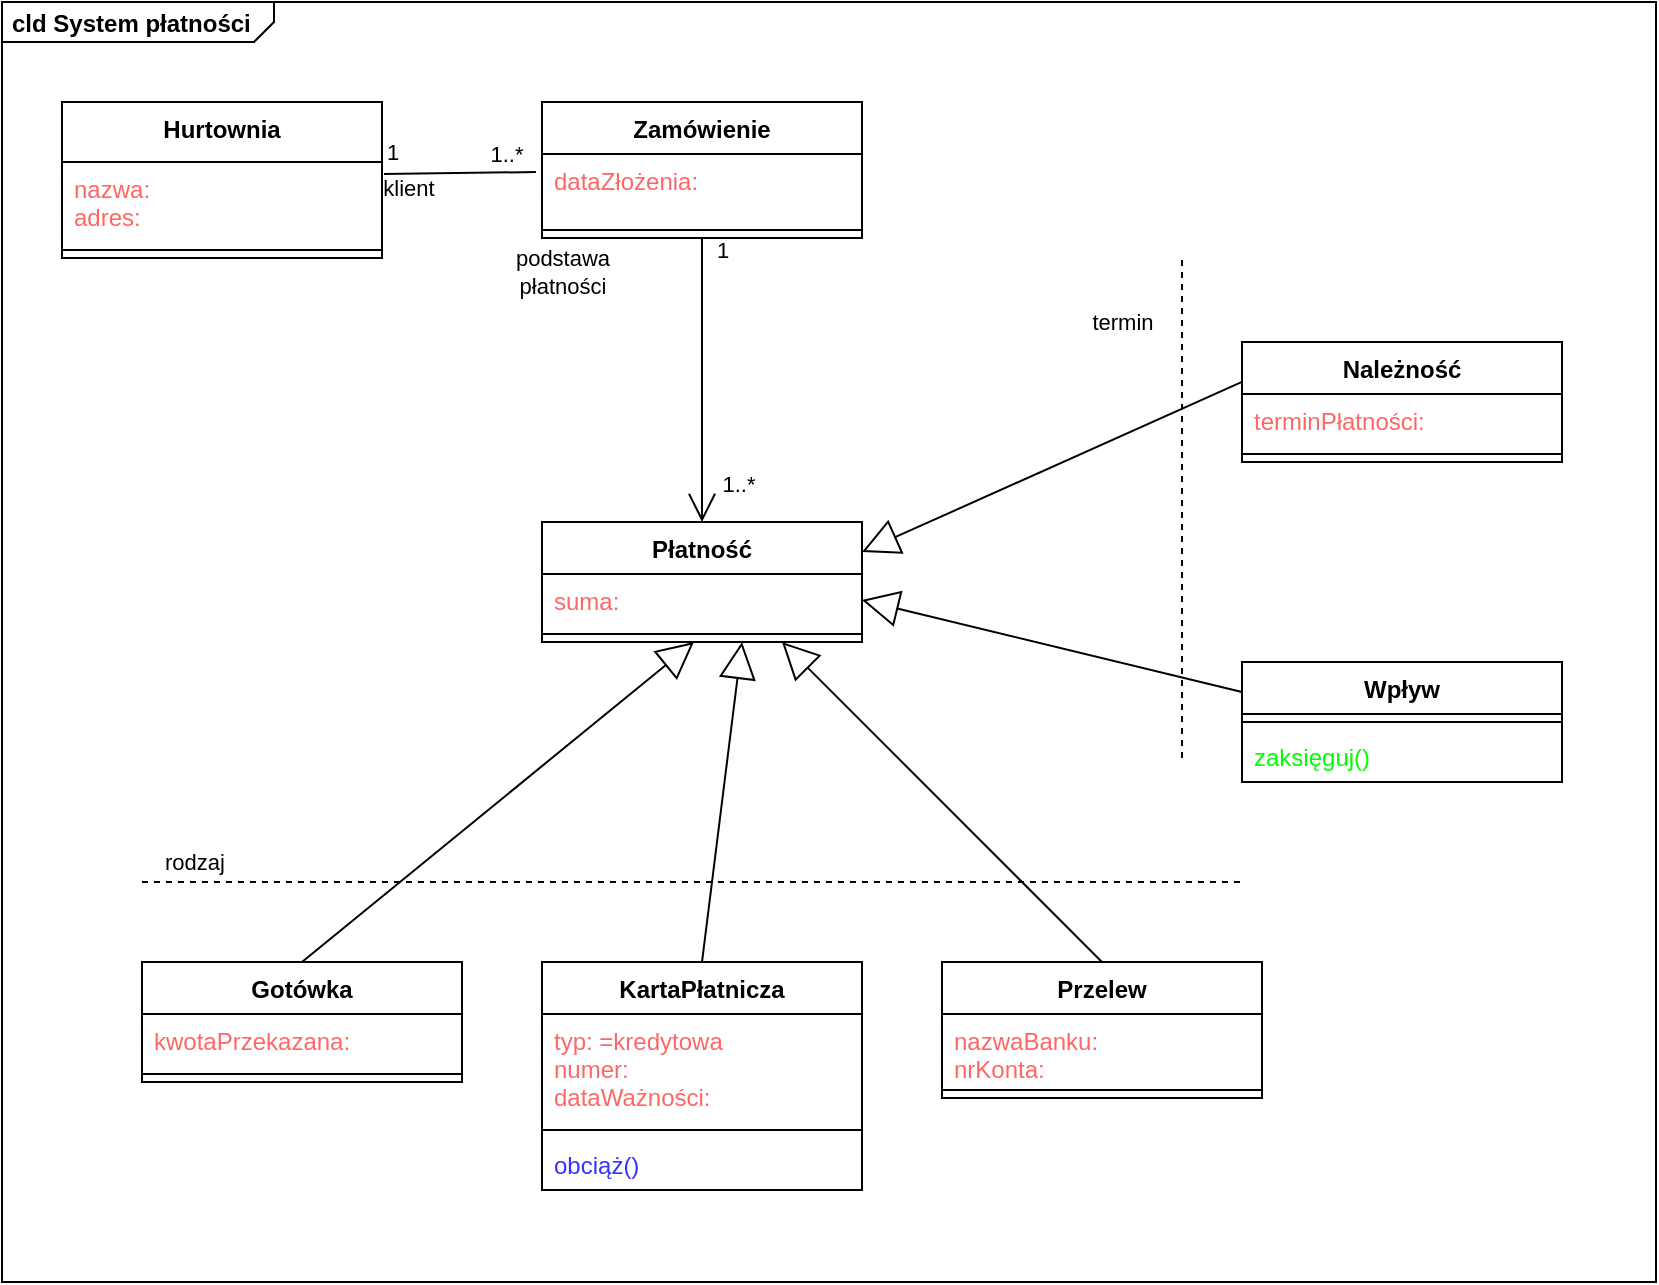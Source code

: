 <mxfile version="13.8.1" type="github">
  <diagram id="C5RBs43oDa-KdzZeNtuy" name="Page-1">
    <mxGraphModel dx="1185" dy="1804" grid="1" gridSize="10" guides="1" tooltips="1" connect="1" arrows="1" fold="1" page="1" pageScale="1" pageWidth="827" pageHeight="1169" math="0" shadow="0">
      <root>
        <mxCell id="WIyWlLk6GJQsqaUBKTNV-0" />
        <mxCell id="WIyWlLk6GJQsqaUBKTNV-1" parent="WIyWlLk6GJQsqaUBKTNV-0" />
        <mxCell id="42xPKJcxn0MM1JiC0Tld-5" value="&lt;p style=&quot;margin: 0px ; margin-top: 4px ; margin-left: 5px ; text-align: left&quot;&gt;&lt;b&gt;cld System płatności&lt;/b&gt;&lt;/p&gt;" style="html=1;shape=mxgraph.sysml.package;overflow=fill;labelX=136;align=left;spacingLeft=5;verticalAlign=top;spacingTop=-3;" vertex="1" parent="WIyWlLk6GJQsqaUBKTNV-1">
          <mxGeometry y="-10" width="827" height="640" as="geometry" />
        </mxCell>
        <mxCell id="42xPKJcxn0MM1JiC0Tld-1" value="Hurtownia" style="swimlane;fontStyle=1;align=center;verticalAlign=top;childLayout=stackLayout;horizontal=1;startSize=30;horizontalStack=0;resizeParent=1;resizeParentMax=0;resizeLast=0;collapsible=1;marginBottom=0;" vertex="1" parent="WIyWlLk6GJQsqaUBKTNV-1">
          <mxGeometry x="30" y="40" width="160" height="78" as="geometry" />
        </mxCell>
        <mxCell id="42xPKJcxn0MM1JiC0Tld-2" value="nazwa:&#xa;adres:" style="text;strokeColor=none;fillColor=none;align=left;verticalAlign=top;spacingLeft=4;spacingRight=4;overflow=hidden;rotatable=0;points=[[0,0.5],[1,0.5]];portConstraint=eastwest;fontColor=#FF6666;" vertex="1" parent="42xPKJcxn0MM1JiC0Tld-1">
          <mxGeometry y="30" width="160" height="40" as="geometry" />
        </mxCell>
        <mxCell id="42xPKJcxn0MM1JiC0Tld-3" value="" style="line;strokeWidth=1;fillColor=none;align=left;verticalAlign=middle;spacingTop=-1;spacingLeft=3;spacingRight=3;rotatable=0;labelPosition=right;points=[];portConstraint=eastwest;" vertex="1" parent="42xPKJcxn0MM1JiC0Tld-1">
          <mxGeometry y="70" width="160" height="8" as="geometry" />
        </mxCell>
        <mxCell id="42xPKJcxn0MM1JiC0Tld-38" value="Należność" style="swimlane;fontStyle=1;align=center;verticalAlign=top;childLayout=stackLayout;horizontal=1;startSize=26;horizontalStack=0;resizeParent=1;resizeParentMax=0;resizeLast=0;collapsible=1;marginBottom=0;" vertex="1" parent="WIyWlLk6GJQsqaUBKTNV-1">
          <mxGeometry x="620" y="160" width="160" height="60" as="geometry" />
        </mxCell>
        <mxCell id="42xPKJcxn0MM1JiC0Tld-39" value="terminPłatności:" style="text;strokeColor=none;fillColor=none;align=left;verticalAlign=top;spacingLeft=4;spacingRight=4;overflow=hidden;rotatable=0;points=[[0,0.5],[1,0.5]];portConstraint=eastwest;fontColor=#FF6666;" vertex="1" parent="42xPKJcxn0MM1JiC0Tld-38">
          <mxGeometry y="26" width="160" height="26" as="geometry" />
        </mxCell>
        <mxCell id="42xPKJcxn0MM1JiC0Tld-40" value="" style="line;strokeWidth=1;fillColor=none;align=left;verticalAlign=middle;spacingTop=-1;spacingLeft=3;spacingRight=3;rotatable=0;labelPosition=right;points=[];portConstraint=eastwest;" vertex="1" parent="42xPKJcxn0MM1JiC0Tld-38">
          <mxGeometry y="52" width="160" height="8" as="geometry" />
        </mxCell>
        <mxCell id="42xPKJcxn0MM1JiC0Tld-34" value="Wpływ" style="swimlane;fontStyle=1;align=center;verticalAlign=top;childLayout=stackLayout;horizontal=1;startSize=26;horizontalStack=0;resizeParent=1;resizeParentMax=0;resizeLast=0;collapsible=1;marginBottom=0;" vertex="1" parent="WIyWlLk6GJQsqaUBKTNV-1">
          <mxGeometry x="620" y="320" width="160" height="60" as="geometry" />
        </mxCell>
        <mxCell id="42xPKJcxn0MM1JiC0Tld-36" value="" style="line;strokeWidth=1;fillColor=none;align=left;verticalAlign=middle;spacingTop=-1;spacingLeft=3;spacingRight=3;rotatable=0;labelPosition=right;points=[];portConstraint=eastwest;" vertex="1" parent="42xPKJcxn0MM1JiC0Tld-34">
          <mxGeometry y="26" width="160" height="8" as="geometry" />
        </mxCell>
        <mxCell id="42xPKJcxn0MM1JiC0Tld-37" value="zaksięguj()" style="text;strokeColor=none;fillColor=none;align=left;verticalAlign=top;spacingLeft=4;spacingRight=4;overflow=hidden;rotatable=0;points=[[0,0.5],[1,0.5]];portConstraint=eastwest;fontColor=#00FF00;" vertex="1" parent="42xPKJcxn0MM1JiC0Tld-34">
          <mxGeometry y="34" width="160" height="26" as="geometry" />
        </mxCell>
        <mxCell id="42xPKJcxn0MM1JiC0Tld-60" value="" style="endArrow=none;dashed=1;html=1;" edge="1" parent="WIyWlLk6GJQsqaUBKTNV-1">
          <mxGeometry width="50" height="50" relative="1" as="geometry">
            <mxPoint x="590" y="368" as="sourcePoint" />
            <mxPoint x="590" y="118" as="targetPoint" />
          </mxGeometry>
        </mxCell>
        <mxCell id="42xPKJcxn0MM1JiC0Tld-84" value="termin" style="edgeLabel;html=1;align=center;verticalAlign=middle;resizable=0;points=[];fontColor=#000000;" vertex="1" connectable="0" parent="42xPKJcxn0MM1JiC0Tld-60">
          <mxGeometry x="0.72" relative="1" as="geometry">
            <mxPoint x="-30" y="-3" as="offset" />
          </mxGeometry>
        </mxCell>
        <mxCell id="42xPKJcxn0MM1JiC0Tld-63" value="" style="endArrow=block;endSize=16;endFill=0;html=1;entryX=0.475;entryY=1;entryDx=0;entryDy=0;entryPerimeter=0;exitX=0.5;exitY=0;exitDx=0;exitDy=0;" edge="1" parent="WIyWlLk6GJQsqaUBKTNV-1" source="42xPKJcxn0MM1JiC0Tld-22" target="42xPKJcxn0MM1JiC0Tld-19">
          <mxGeometry width="160" relative="1" as="geometry">
            <mxPoint x="150" y="469" as="sourcePoint" />
            <mxPoint x="340" y="310" as="targetPoint" />
          </mxGeometry>
        </mxCell>
        <mxCell id="42xPKJcxn0MM1JiC0Tld-22" value="Gotówka" style="swimlane;fontStyle=1;align=center;verticalAlign=top;childLayout=stackLayout;horizontal=1;startSize=26;horizontalStack=0;resizeParent=1;resizeParentMax=0;resizeLast=0;collapsible=1;marginBottom=0;" vertex="1" parent="WIyWlLk6GJQsqaUBKTNV-1">
          <mxGeometry x="70" y="470" width="160" height="60" as="geometry" />
        </mxCell>
        <mxCell id="42xPKJcxn0MM1JiC0Tld-23" value="kwotaPrzekazana:" style="text;strokeColor=none;fillColor=none;align=left;verticalAlign=top;spacingLeft=4;spacingRight=4;overflow=hidden;rotatable=0;points=[[0,0.5],[1,0.5]];portConstraint=eastwest;fontColor=#FF6666;" vertex="1" parent="42xPKJcxn0MM1JiC0Tld-22">
          <mxGeometry y="26" width="160" height="26" as="geometry" />
        </mxCell>
        <mxCell id="42xPKJcxn0MM1JiC0Tld-24" value="" style="line;strokeWidth=1;fillColor=none;align=left;verticalAlign=middle;spacingTop=-1;spacingLeft=3;spacingRight=3;rotatable=0;labelPosition=right;points=[];portConstraint=eastwest;" vertex="1" parent="42xPKJcxn0MM1JiC0Tld-22">
          <mxGeometry y="52" width="160" height="8" as="geometry" />
        </mxCell>
        <mxCell id="42xPKJcxn0MM1JiC0Tld-30" value="Przelew" style="swimlane;fontStyle=1;align=center;verticalAlign=top;childLayout=stackLayout;horizontal=1;startSize=26;horizontalStack=0;resizeParent=1;resizeParentMax=0;resizeLast=0;collapsible=1;marginBottom=0;" vertex="1" parent="WIyWlLk6GJQsqaUBKTNV-1">
          <mxGeometry x="470" y="470" width="160" height="68" as="geometry" />
        </mxCell>
        <mxCell id="42xPKJcxn0MM1JiC0Tld-31" value="nazwaBanku:&#xa;nrKonta:" style="text;strokeColor=none;fillColor=none;align=left;verticalAlign=top;spacingLeft=4;spacingRight=4;overflow=hidden;rotatable=0;points=[[0,0.5],[1,0.5]];portConstraint=eastwest;fontColor=#FF6666;" vertex="1" parent="42xPKJcxn0MM1JiC0Tld-30">
          <mxGeometry y="26" width="160" height="34" as="geometry" />
        </mxCell>
        <mxCell id="42xPKJcxn0MM1JiC0Tld-32" value="" style="line;strokeWidth=1;fillColor=none;align=left;verticalAlign=middle;spacingTop=-1;spacingLeft=3;spacingRight=3;rotatable=0;labelPosition=right;points=[];portConstraint=eastwest;" vertex="1" parent="42xPKJcxn0MM1JiC0Tld-30">
          <mxGeometry y="60" width="160" height="8" as="geometry" />
        </mxCell>
        <mxCell id="42xPKJcxn0MM1JiC0Tld-64" value="" style="endArrow=block;endSize=16;endFill=0;html=1;entryX=0.75;entryY=1;entryDx=0;entryDy=0;exitX=0.5;exitY=0;exitDx=0;exitDy=0;" edge="1" parent="WIyWlLk6GJQsqaUBKTNV-1" source="42xPKJcxn0MM1JiC0Tld-30" target="42xPKJcxn0MM1JiC0Tld-17">
          <mxGeometry width="160" relative="1" as="geometry">
            <mxPoint x="540" y="469" as="sourcePoint" />
            <mxPoint x="390" y="310" as="targetPoint" />
          </mxGeometry>
        </mxCell>
        <mxCell id="42xPKJcxn0MM1JiC0Tld-65" value="" style="endArrow=block;endSize=16;endFill=0;html=1;exitX=0.5;exitY=0;exitDx=0;exitDy=0;entryX=0.625;entryY=1;entryDx=0;entryDy=0;entryPerimeter=0;" edge="1" parent="WIyWlLk6GJQsqaUBKTNV-1" source="42xPKJcxn0MM1JiC0Tld-26" target="42xPKJcxn0MM1JiC0Tld-19">
          <mxGeometry width="160" relative="1" as="geometry">
            <mxPoint x="360" y="490" as="sourcePoint" />
            <mxPoint x="360" y="310" as="targetPoint" />
          </mxGeometry>
        </mxCell>
        <mxCell id="42xPKJcxn0MM1JiC0Tld-66" value="" style="endArrow=block;endSize=16;endFill=0;html=1;entryX=1;entryY=0.25;entryDx=0;entryDy=0;exitX=0;exitY=0.333;exitDx=0;exitDy=0;exitPerimeter=0;" edge="1" parent="WIyWlLk6GJQsqaUBKTNV-1" source="42xPKJcxn0MM1JiC0Tld-38" target="42xPKJcxn0MM1JiC0Tld-17">
          <mxGeometry width="160" relative="1" as="geometry">
            <mxPoint x="620" y="190" as="sourcePoint" />
            <mxPoint x="490" y="241" as="targetPoint" />
          </mxGeometry>
        </mxCell>
        <mxCell id="42xPKJcxn0MM1JiC0Tld-67" value="" style="endArrow=block;endSize=16;endFill=0;html=1;entryX=1;entryY=0.5;entryDx=0;entryDy=0;exitX=0;exitY=0.25;exitDx=0;exitDy=0;" edge="1" parent="WIyWlLk6GJQsqaUBKTNV-1" source="42xPKJcxn0MM1JiC0Tld-34" target="42xPKJcxn0MM1JiC0Tld-18">
          <mxGeometry width="160" relative="1" as="geometry">
            <mxPoint x="620" y="210.0" as="sourcePoint" />
            <mxPoint x="430" y="295.02" as="targetPoint" />
          </mxGeometry>
        </mxCell>
        <mxCell id="42xPKJcxn0MM1JiC0Tld-72" value="" style="endArrow=open;endFill=1;endSize=12;html=1;fontColor=#FF6666;exitX=0.5;exitY=1;exitDx=0;exitDy=0;entryX=0.5;entryY=0;entryDx=0;entryDy=0;" edge="1" parent="WIyWlLk6GJQsqaUBKTNV-1" source="42xPKJcxn0MM1JiC0Tld-8" target="42xPKJcxn0MM1JiC0Tld-17">
          <mxGeometry width="160" relative="1" as="geometry">
            <mxPoint x="290" y="180" as="sourcePoint" />
            <mxPoint x="450" y="180" as="targetPoint" />
          </mxGeometry>
        </mxCell>
        <mxCell id="42xPKJcxn0MM1JiC0Tld-77" value="&lt;font color=&quot;#000000&quot;&gt;1..*&lt;/font&gt;" style="edgeLabel;html=1;align=center;verticalAlign=middle;resizable=0;points=[];fontColor=#FF6666;" vertex="1" connectable="0" parent="42xPKJcxn0MM1JiC0Tld-72">
          <mxGeometry x="0.752" y="2" relative="1" as="geometry">
            <mxPoint x="15.54" y="-2.08" as="offset" />
          </mxGeometry>
        </mxCell>
        <mxCell id="42xPKJcxn0MM1JiC0Tld-78" value="&lt;font color=&quot;#000000&quot;&gt;podstawa&lt;br&gt;płatności&lt;br&gt;&lt;/font&gt;" style="edgeLabel;html=1;align=center;verticalAlign=middle;resizable=0;points=[];fontColor=#FF6666;" vertex="1" connectable="0" parent="42xPKJcxn0MM1JiC0Tld-72">
          <mxGeometry x="-0.837" y="-2" relative="1" as="geometry">
            <mxPoint x="-68" y="5" as="offset" />
          </mxGeometry>
        </mxCell>
        <mxCell id="42xPKJcxn0MM1JiC0Tld-79" value="1" style="edgeLabel;html=1;align=center;verticalAlign=middle;resizable=0;points=[];" vertex="1" connectable="0" parent="42xPKJcxn0MM1JiC0Tld-72">
          <mxGeometry x="-0.592" y="2" relative="1" as="geometry">
            <mxPoint x="8" y="-23" as="offset" />
          </mxGeometry>
        </mxCell>
        <mxCell id="42xPKJcxn0MM1JiC0Tld-73" value="" style="endArrow=none;dashed=1;html=1;" edge="1" parent="WIyWlLk6GJQsqaUBKTNV-1">
          <mxGeometry width="50" height="50" relative="1" as="geometry">
            <mxPoint x="70" y="430" as="sourcePoint" />
            <mxPoint x="620" y="430" as="targetPoint" />
          </mxGeometry>
        </mxCell>
        <mxCell id="42xPKJcxn0MM1JiC0Tld-76" value="&lt;font color=&quot;#000000&quot;&gt;rodzaj&lt;/font&gt;" style="edgeLabel;html=1;align=center;verticalAlign=middle;resizable=0;points=[];fontColor=#FF6666;" vertex="1" connectable="0" parent="42xPKJcxn0MM1JiC0Tld-73">
          <mxGeometry x="-0.905" y="-1" relative="1" as="geometry">
            <mxPoint y="-11" as="offset" />
          </mxGeometry>
        </mxCell>
        <mxCell id="42xPKJcxn0MM1JiC0Tld-82" value="&lt;font color=&quot;#000000&quot;&gt;1..*&lt;/font&gt;" style="edgeLabel;html=1;align=center;verticalAlign=middle;resizable=0;points=[];fontColor=#FF6666;" vertex="1" connectable="0" parent="WIyWlLk6GJQsqaUBKTNV-1">
          <mxGeometry x="414.0" y="230.0" as="geometry">
            <mxPoint x="-162" y="-164" as="offset" />
          </mxGeometry>
        </mxCell>
        <mxCell id="42xPKJcxn0MM1JiC0Tld-83" value="1" style="edgeLabel;html=1;align=center;verticalAlign=middle;resizable=0;points=[];" vertex="1" connectable="0" parent="WIyWlLk6GJQsqaUBKTNV-1">
          <mxGeometry x="370" y="130" as="geometry">
            <mxPoint x="-175" y="-65" as="offset" />
          </mxGeometry>
        </mxCell>
        <mxCell id="42xPKJcxn0MM1JiC0Tld-86" value="" style="endArrow=none;html=1;fontColor=#000000;exitX=1.006;exitY=0.15;exitDx=0;exitDy=0;entryX=-0.019;entryY=0.265;entryDx=0;entryDy=0;entryPerimeter=0;exitPerimeter=0;" edge="1" parent="WIyWlLk6GJQsqaUBKTNV-1" source="42xPKJcxn0MM1JiC0Tld-2" target="42xPKJcxn0MM1JiC0Tld-9">
          <mxGeometry width="50" height="50" relative="1" as="geometry">
            <mxPoint x="-110" y="120" as="sourcePoint" />
            <mxPoint x="-60" y="70" as="targetPoint" />
          </mxGeometry>
        </mxCell>
        <mxCell id="42xPKJcxn0MM1JiC0Tld-87" value="&lt;font color=&quot;#000000&quot;&gt;klient&lt;/font&gt;" style="edgeLabel;html=1;align=center;verticalAlign=middle;resizable=0;points=[];fontColor=#00FF00;" vertex="1" connectable="0" parent="42xPKJcxn0MM1JiC0Tld-86">
          <mxGeometry x="-0.683" relative="1" as="geometry">
            <mxPoint y="7.16" as="offset" />
          </mxGeometry>
        </mxCell>
        <mxCell id="42xPKJcxn0MM1JiC0Tld-17" value="Płatność" style="swimlane;fontStyle=1;align=center;verticalAlign=top;childLayout=stackLayout;horizontal=1;startSize=26;horizontalStack=0;resizeParent=1;resizeParentMax=0;resizeLast=0;collapsible=1;marginBottom=0;" vertex="1" parent="WIyWlLk6GJQsqaUBKTNV-1">
          <mxGeometry x="270" y="250" width="160" height="60" as="geometry" />
        </mxCell>
        <mxCell id="42xPKJcxn0MM1JiC0Tld-18" value="suma:" style="text;strokeColor=none;fillColor=none;align=left;verticalAlign=top;spacingLeft=4;spacingRight=4;overflow=hidden;rotatable=0;points=[[0,0.5],[1,0.5]];portConstraint=eastwest;fontColor=#FF6666;" vertex="1" parent="42xPKJcxn0MM1JiC0Tld-17">
          <mxGeometry y="26" width="160" height="26" as="geometry" />
        </mxCell>
        <mxCell id="42xPKJcxn0MM1JiC0Tld-19" value="" style="line;strokeWidth=1;fillColor=none;align=left;verticalAlign=middle;spacingTop=-1;spacingLeft=3;spacingRight=3;rotatable=0;labelPosition=right;points=[];portConstraint=eastwest;" vertex="1" parent="42xPKJcxn0MM1JiC0Tld-17">
          <mxGeometry y="52" width="160" height="8" as="geometry" />
        </mxCell>
        <mxCell id="42xPKJcxn0MM1JiC0Tld-8" value="Zamówienie" style="swimlane;fontStyle=1;align=center;verticalAlign=top;childLayout=stackLayout;horizontal=1;startSize=26;horizontalStack=0;resizeParent=1;resizeParentMax=0;resizeLast=0;collapsible=1;marginBottom=0;" vertex="1" parent="WIyWlLk6GJQsqaUBKTNV-1">
          <mxGeometry x="270" y="40" width="160" height="68" as="geometry" />
        </mxCell>
        <mxCell id="42xPKJcxn0MM1JiC0Tld-9" value="dataZłożenia:" style="text;strokeColor=none;fillColor=none;align=left;verticalAlign=top;spacingLeft=4;spacingRight=4;overflow=hidden;rotatable=0;points=[[0,0.5],[1,0.5]];portConstraint=eastwest;fontColor=#FF6666;" vertex="1" parent="42xPKJcxn0MM1JiC0Tld-8">
          <mxGeometry y="26" width="160" height="34" as="geometry" />
        </mxCell>
        <mxCell id="42xPKJcxn0MM1JiC0Tld-10" value="" style="line;strokeWidth=1;fillColor=none;align=left;verticalAlign=middle;spacingTop=-1;spacingLeft=3;spacingRight=3;rotatable=0;labelPosition=right;points=[];portConstraint=eastwest;" vertex="1" parent="42xPKJcxn0MM1JiC0Tld-8">
          <mxGeometry y="60" width="160" height="8" as="geometry" />
        </mxCell>
        <mxCell id="42xPKJcxn0MM1JiC0Tld-26" value="KartaPłatnicza" style="swimlane;fontStyle=1;align=center;verticalAlign=top;childLayout=stackLayout;horizontal=1;startSize=26;horizontalStack=0;resizeParent=1;resizeParentMax=0;resizeLast=0;collapsible=1;marginBottom=0;" vertex="1" parent="WIyWlLk6GJQsqaUBKTNV-1">
          <mxGeometry x="270" y="470" width="160" height="114" as="geometry" />
        </mxCell>
        <mxCell id="42xPKJcxn0MM1JiC0Tld-27" value="typ: =kredytowa&#xa;numer:&#xa;dataWażności:" style="text;strokeColor=none;fillColor=none;align=left;verticalAlign=top;spacingLeft=4;spacingRight=4;overflow=hidden;rotatable=0;points=[[0,0.5],[1,0.5]];portConstraint=eastwest;fontColor=#FF6666;" vertex="1" parent="42xPKJcxn0MM1JiC0Tld-26">
          <mxGeometry y="26" width="160" height="54" as="geometry" />
        </mxCell>
        <mxCell id="42xPKJcxn0MM1JiC0Tld-28" value="" style="line;strokeWidth=1;fillColor=none;align=left;verticalAlign=middle;spacingTop=-1;spacingLeft=3;spacingRight=3;rotatable=0;labelPosition=right;points=[];portConstraint=eastwest;" vertex="1" parent="42xPKJcxn0MM1JiC0Tld-26">
          <mxGeometry y="80" width="160" height="8" as="geometry" />
        </mxCell>
        <mxCell id="42xPKJcxn0MM1JiC0Tld-29" value="obciąż()" style="text;strokeColor=none;fillColor=none;align=left;verticalAlign=top;spacingLeft=4;spacingRight=4;overflow=hidden;rotatable=0;points=[[0,0.5],[1,0.5]];portConstraint=eastwest;fontColor=#3333FF;" vertex="1" parent="42xPKJcxn0MM1JiC0Tld-26">
          <mxGeometry y="88" width="160" height="26" as="geometry" />
        </mxCell>
      </root>
    </mxGraphModel>
  </diagram>
</mxfile>
